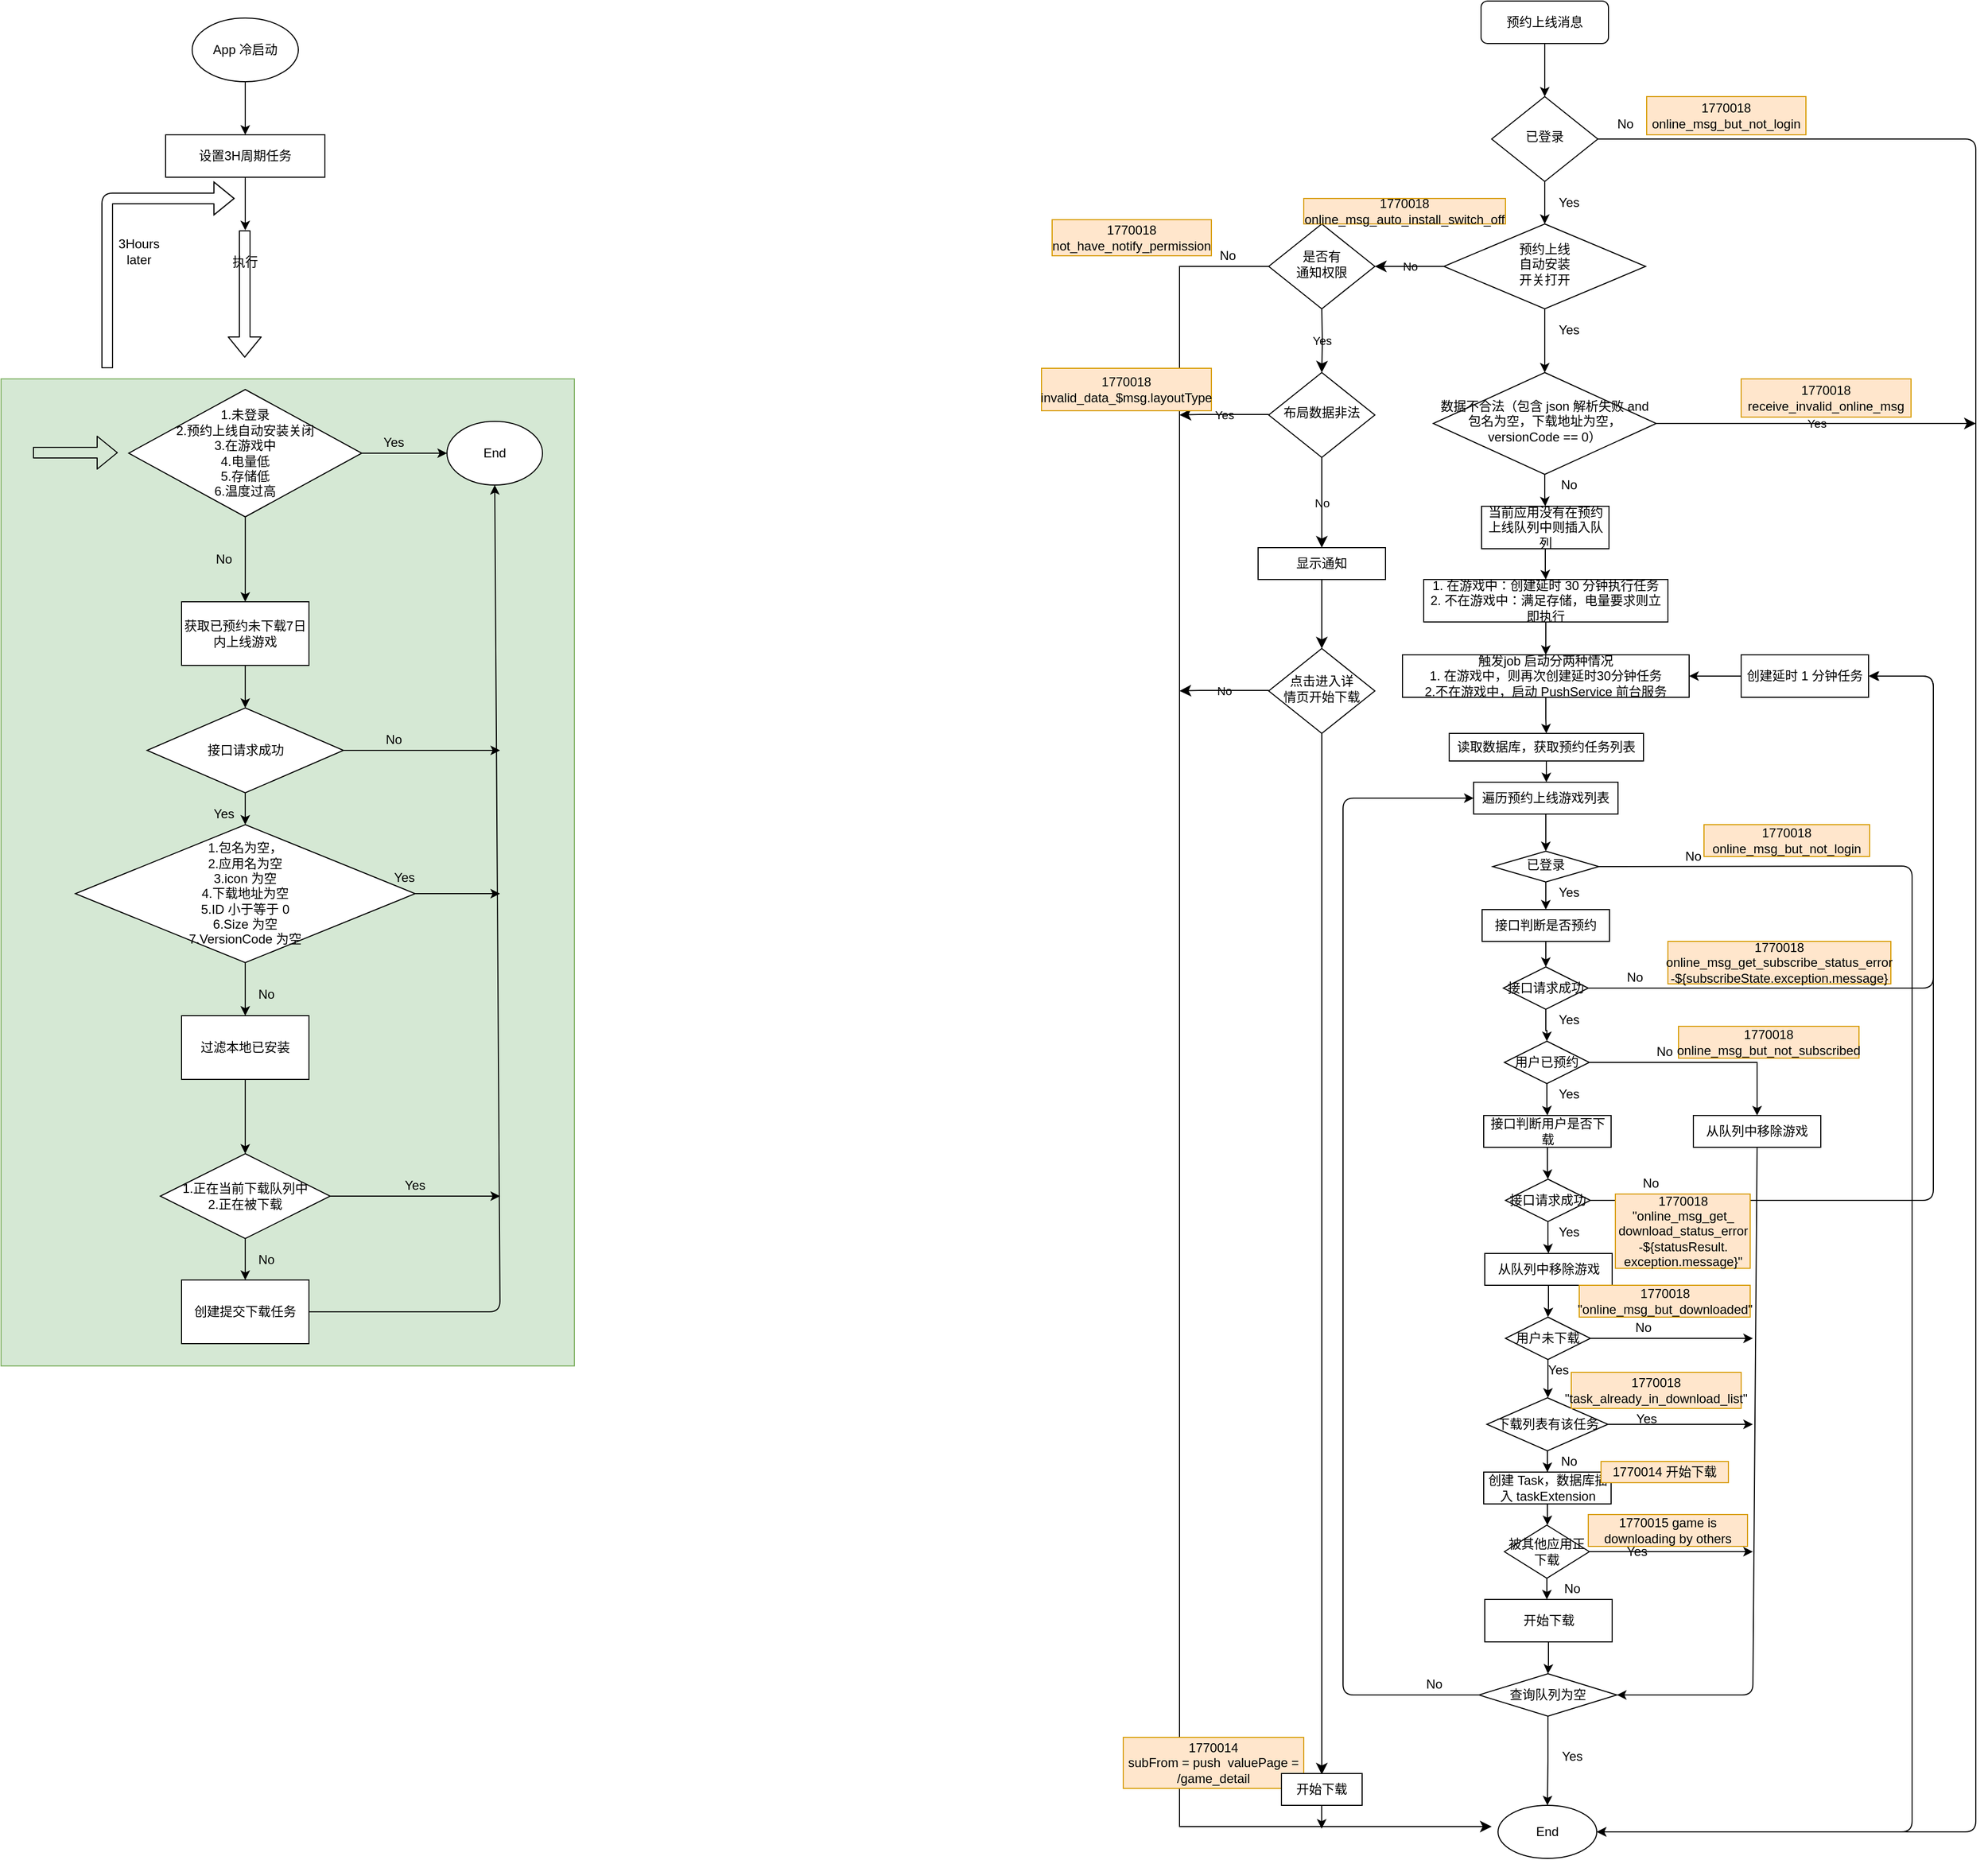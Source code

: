 <mxfile version="14.9.0" type="github">
  <diagram id="aTNAMvz2toSE4Gdvd_Vc" name="Page-1">
    <mxGraphModel dx="8236" dy="1905" grid="1" gridSize="10" guides="1" tooltips="1" connect="1" arrows="1" fold="1" page="1" pageScale="1" pageWidth="4681" pageHeight="3300" math="0" shadow="0">
      <root>
        <mxCell id="0" />
        <mxCell id="1" parent="0" />
        <mxCell id="ogqf-lDKkEXnb7IWAkOe-2" value="" style="rounded=0;whiteSpace=wrap;html=1;strokeColor=#82b366;strokeWidth=1;fillColor=#d5e8d4;" vertex="1" parent="1">
          <mxGeometry x="-3420" y="1156" width="540" height="930" as="geometry" />
        </mxCell>
        <mxCell id="ogqf-lDKkEXnb7IWAkOe-3" value="App 冷启动" style="ellipse;whiteSpace=wrap;html=1;strokeColor=#000000;strokeWidth=1;" vertex="1" parent="1">
          <mxGeometry x="-3240" y="816" width="100" height="60" as="geometry" />
        </mxCell>
        <mxCell id="ogqf-lDKkEXnb7IWAkOe-4" value="设置3H周期任务" style="rounded=0;whiteSpace=wrap;html=1;strokeColor=#000000;strokeWidth=1;" vertex="1" parent="1">
          <mxGeometry x="-3265" y="926" width="150" height="40" as="geometry" />
        </mxCell>
        <mxCell id="ogqf-lDKkEXnb7IWAkOe-5" value="" style="edgeStyle=orthogonalEdgeStyle;rounded=0;orthogonalLoop=1;jettySize=auto;html=1;" edge="1" parent="1" source="ogqf-lDKkEXnb7IWAkOe-3" target="ogqf-lDKkEXnb7IWAkOe-4">
          <mxGeometry x="-3420" y="816" as="geometry" />
        </mxCell>
        <mxCell id="ogqf-lDKkEXnb7IWAkOe-6" value="" style="shape=flexArrow;endArrow=classic;html=1;" edge="1" parent="1">
          <mxGeometry x="-3420" y="816" width="50" height="50" as="geometry">
            <mxPoint x="-3190.5" y="1016" as="sourcePoint" />
            <mxPoint x="-3190.5" y="1136" as="targetPoint" />
          </mxGeometry>
        </mxCell>
        <mxCell id="ogqf-lDKkEXnb7IWAkOe-7" value="执行" style="text;html=1;strokeColor=none;fillColor=none;align=center;verticalAlign=middle;whiteSpace=wrap;rounded=0;" vertex="1" parent="1">
          <mxGeometry x="-3210" y="1016" width="40" height="60" as="geometry" />
        </mxCell>
        <mxCell id="ogqf-lDKkEXnb7IWAkOe-8" value="" style="edgeStyle=orthogonalEdgeStyle;rounded=0;orthogonalLoop=1;jettySize=auto;html=1;" edge="1" parent="1" source="ogqf-lDKkEXnb7IWAkOe-4" target="ogqf-lDKkEXnb7IWAkOe-7">
          <mxGeometry x="-3420" y="816" as="geometry" />
        </mxCell>
        <mxCell id="ogqf-lDKkEXnb7IWAkOe-9" value="" style="shape=flexArrow;endArrow=classic;html=1;" edge="1" parent="1">
          <mxGeometry x="-3420" y="816" width="50" height="50" as="geometry">
            <mxPoint x="-3390" y="1225.5" as="sourcePoint" />
            <mxPoint x="-3310" y="1225.5" as="targetPoint" />
          </mxGeometry>
        </mxCell>
        <mxCell id="ogqf-lDKkEXnb7IWAkOe-10" value="1.未登录&lt;br&gt;2.预约上线自动安装关闭&lt;br&gt;3.在游戏中&lt;br&gt;4.电量低&lt;br&gt;5.存储低&lt;br&gt;6.温度过高" style="rhombus;whiteSpace=wrap;html=1;strokeColor=#000000;strokeWidth=1;" vertex="1" parent="1">
          <mxGeometry x="-3299.75" y="1166" width="219.5" height="120" as="geometry" />
        </mxCell>
        <mxCell id="ogqf-lDKkEXnb7IWAkOe-11" value="End" style="ellipse;whiteSpace=wrap;html=1;strokeColor=#000000;strokeWidth=1;" vertex="1" parent="1">
          <mxGeometry x="-3000" y="1196" width="90" height="60" as="geometry" />
        </mxCell>
        <mxCell id="ogqf-lDKkEXnb7IWAkOe-12" value="" style="edgeStyle=orthogonalEdgeStyle;rounded=0;orthogonalLoop=1;jettySize=auto;html=1;" edge="1" parent="1" source="ogqf-lDKkEXnb7IWAkOe-10" target="ogqf-lDKkEXnb7IWAkOe-11">
          <mxGeometry x="-3420" y="816" as="geometry" />
        </mxCell>
        <mxCell id="ogqf-lDKkEXnb7IWAkOe-13" value="Yes" style="text;html=1;strokeColor=none;fillColor=none;align=center;verticalAlign=middle;whiteSpace=wrap;rounded=0;" vertex="1" parent="1">
          <mxGeometry x="-3070" y="1206" width="40" height="20" as="geometry" />
        </mxCell>
        <mxCell id="ogqf-lDKkEXnb7IWAkOe-14" value="获取已预约未下载7日内上线游戏" style="rounded=0;whiteSpace=wrap;html=1;strokeColor=#000000;strokeWidth=1;" vertex="1" parent="1">
          <mxGeometry x="-3250" y="1366" width="120" height="60" as="geometry" />
        </mxCell>
        <mxCell id="ogqf-lDKkEXnb7IWAkOe-15" value="" style="edgeStyle=orthogonalEdgeStyle;rounded=0;orthogonalLoop=1;jettySize=auto;html=1;" edge="1" parent="1" source="ogqf-lDKkEXnb7IWAkOe-10" target="ogqf-lDKkEXnb7IWAkOe-14">
          <mxGeometry x="-3420" y="816" as="geometry" />
        </mxCell>
        <mxCell id="ogqf-lDKkEXnb7IWAkOe-16" value="No" style="text;html=1;strokeColor=none;fillColor=none;align=center;verticalAlign=middle;whiteSpace=wrap;rounded=0;" vertex="1" parent="1">
          <mxGeometry x="-3230" y="1316" width="40" height="20" as="geometry" />
        </mxCell>
        <mxCell id="ogqf-lDKkEXnb7IWAkOe-17" value="" style="endArrow=classic;html=1;exitX=1;exitY=0.5;exitDx=0;exitDy=0;entryX=0.5;entryY=1;entryDx=0;entryDy=0;" edge="1" parent="1" source="ogqf-lDKkEXnb7IWAkOe-32" target="ogqf-lDKkEXnb7IWAkOe-11">
          <mxGeometry x="-3420" y="816" width="50" height="50" as="geometry">
            <mxPoint x="-3520" y="1686" as="sourcePoint" />
            <mxPoint x="-2950" y="1256" as="targetPoint" />
            <Array as="points">
              <mxPoint x="-2950" y="2035" />
            </Array>
          </mxGeometry>
        </mxCell>
        <mxCell id="ogqf-lDKkEXnb7IWAkOe-18" value="" style="shape=flexArrow;endArrow=classic;html=1;" edge="1" parent="1">
          <mxGeometry x="-3420" y="816" width="50" height="50" as="geometry">
            <mxPoint x="-3320" y="1146" as="sourcePoint" />
            <mxPoint x="-3200" y="986" as="targetPoint" />
            <Array as="points">
              <mxPoint x="-3320" y="986" />
            </Array>
          </mxGeometry>
        </mxCell>
        <mxCell id="ogqf-lDKkEXnb7IWAkOe-19" value="3Hours later" style="text;html=1;strokeColor=none;fillColor=none;align=center;verticalAlign=middle;whiteSpace=wrap;rounded=0;" vertex="1" parent="1">
          <mxGeometry x="-3310" y="1026" width="40" height="20" as="geometry" />
        </mxCell>
        <mxCell id="ogqf-lDKkEXnb7IWAkOe-22" value="接口请求成功" style="rhombus;whiteSpace=wrap;html=1;strokeColor=#000000;strokeWidth=1;" vertex="1" parent="1">
          <mxGeometry x="-3282.5" y="1466" width="185" height="80" as="geometry" />
        </mxCell>
        <mxCell id="ogqf-lDKkEXnb7IWAkOe-23" value="" style="edgeStyle=orthogonalEdgeStyle;rounded=0;orthogonalLoop=1;jettySize=auto;html=1;entryX=0.5;entryY=0;entryDx=0;entryDy=0;" edge="1" parent="1" source="ogqf-lDKkEXnb7IWAkOe-14" target="ogqf-lDKkEXnb7IWAkOe-22">
          <mxGeometry x="-3420" y="816" as="geometry" />
        </mxCell>
        <mxCell id="ogqf-lDKkEXnb7IWAkOe-24" value="" style="endArrow=classic;html=1;exitX=1;exitY=0.5;exitDx=0;exitDy=0;" edge="1" parent="1" source="ogqf-lDKkEXnb7IWAkOe-22">
          <mxGeometry x="-3420" y="816" width="50" height="50" as="geometry">
            <mxPoint x="-3060" y="1506" as="sourcePoint" />
            <mxPoint x="-2950" y="1506.0" as="targetPoint" />
          </mxGeometry>
        </mxCell>
        <mxCell id="ogqf-lDKkEXnb7IWAkOe-25" value="过滤本地已安装" style="rounded=0;whiteSpace=wrap;html=1;strokeColor=#000000;strokeWidth=1;" vertex="1" parent="1">
          <mxGeometry x="-3250" y="1756" width="120" height="60" as="geometry" />
        </mxCell>
        <mxCell id="ogqf-lDKkEXnb7IWAkOe-26" value="" style="edgeStyle=orthogonalEdgeStyle;rounded=0;orthogonalLoop=1;jettySize=auto;html=1;" edge="1" parent="1" source="ogqf-lDKkEXnb7IWAkOe-27" target="ogqf-lDKkEXnb7IWAkOe-25">
          <mxGeometry x="-3405" y="1556" as="geometry" />
        </mxCell>
        <mxCell id="ogqf-lDKkEXnb7IWAkOe-27" value="&lt;span&gt;1.包名为空，&lt;br&gt;2.应用名为空&lt;br&gt;3.icon 为空&lt;br&gt;4.下载地址为空&lt;br&gt;5.ID 小于等于 0&lt;br&gt;6.Size 为空&lt;br&gt;7.VersionCode 为空&lt;br&gt;&lt;/span&gt;" style="rhombus;whiteSpace=wrap;html=1;strokeColor=#000000;strokeWidth=1;" vertex="1" parent="1">
          <mxGeometry x="-3350" y="1576" width="320" height="130" as="geometry" />
        </mxCell>
        <mxCell id="ogqf-lDKkEXnb7IWAkOe-28" value="" style="edgeStyle=orthogonalEdgeStyle;rounded=0;orthogonalLoop=1;jettySize=auto;html=1;" edge="1" parent="1" source="ogqf-lDKkEXnb7IWAkOe-22" target="ogqf-lDKkEXnb7IWAkOe-27">
          <mxGeometry x="-3420" y="816" as="geometry" />
        </mxCell>
        <mxCell id="ogqf-lDKkEXnb7IWAkOe-29" value="Yes" style="text;html=1;strokeColor=none;fillColor=none;align=center;verticalAlign=middle;whiteSpace=wrap;rounded=0;" vertex="1" parent="1">
          <mxGeometry x="-3060" y="1616" width="40" height="20" as="geometry" />
        </mxCell>
        <mxCell id="ogqf-lDKkEXnb7IWAkOe-30" value="1.正在当前下载队列中&lt;br&gt;2.正在被下载" style="rhombus;whiteSpace=wrap;html=1;strokeColor=#000000;strokeWidth=1;" vertex="1" parent="1">
          <mxGeometry x="-3270" y="1886" width="160" height="80" as="geometry" />
        </mxCell>
        <mxCell id="ogqf-lDKkEXnb7IWAkOe-31" value="" style="edgeStyle=orthogonalEdgeStyle;rounded=0;orthogonalLoop=1;jettySize=auto;html=1;" edge="1" parent="1" source="ogqf-lDKkEXnb7IWAkOe-25" target="ogqf-lDKkEXnb7IWAkOe-30">
          <mxGeometry x="-3405" y="1556" as="geometry" />
        </mxCell>
        <mxCell id="ogqf-lDKkEXnb7IWAkOe-32" value="创建提交下载任务" style="rounded=0;whiteSpace=wrap;html=1;strokeColor=#000000;strokeWidth=1;" vertex="1" parent="1">
          <mxGeometry x="-3250" y="2005" width="120" height="60" as="geometry" />
        </mxCell>
        <mxCell id="ogqf-lDKkEXnb7IWAkOe-33" value="" style="edgeStyle=orthogonalEdgeStyle;rounded=0;orthogonalLoop=1;jettySize=auto;html=1;" edge="1" parent="1" source="ogqf-lDKkEXnb7IWAkOe-30" target="ogqf-lDKkEXnb7IWAkOe-32">
          <mxGeometry x="-3405" y="1556" as="geometry" />
        </mxCell>
        <mxCell id="ogqf-lDKkEXnb7IWAkOe-34" value="" style="endArrow=classic;html=1;exitX=1;exitY=0.5;exitDx=0;exitDy=0;" edge="1" parent="1" source="ogqf-lDKkEXnb7IWAkOe-27">
          <mxGeometry x="-3405" y="1556" width="50" height="50" as="geometry">
            <mxPoint x="-3520" y="1696" as="sourcePoint" />
            <mxPoint x="-2950" y="1641" as="targetPoint" />
          </mxGeometry>
        </mxCell>
        <mxCell id="ogqf-lDKkEXnb7IWAkOe-35" value="Yes" style="text;html=1;strokeColor=none;fillColor=none;align=center;verticalAlign=middle;whiteSpace=wrap;rounded=0;" vertex="1" parent="1">
          <mxGeometry x="-3050" y="1906" width="40" height="20" as="geometry" />
        </mxCell>
        <mxCell id="ogqf-lDKkEXnb7IWAkOe-36" value="" style="endArrow=classic;html=1;exitX=1;exitY=0.5;exitDx=0;exitDy=0;" edge="1" parent="1" source="ogqf-lDKkEXnb7IWAkOe-30">
          <mxGeometry x="-3405" y="1556" width="50" height="50" as="geometry">
            <mxPoint x="-3520" y="1896" as="sourcePoint" />
            <mxPoint x="-2950" y="1926.0" as="targetPoint" />
          </mxGeometry>
        </mxCell>
        <mxCell id="ogqf-lDKkEXnb7IWAkOe-37" value="No" style="text;html=1;strokeColor=none;fillColor=none;align=center;verticalAlign=middle;whiteSpace=wrap;rounded=0;" vertex="1" parent="1">
          <mxGeometry x="-3190" y="1726" width="40" height="20" as="geometry" />
        </mxCell>
        <mxCell id="ogqf-lDKkEXnb7IWAkOe-38" value="No" style="text;html=1;strokeColor=none;fillColor=none;align=center;verticalAlign=middle;whiteSpace=wrap;rounded=0;" vertex="1" parent="1">
          <mxGeometry x="-3190" y="1976" width="40" height="20" as="geometry" />
        </mxCell>
        <mxCell id="ogqf-lDKkEXnb7IWAkOe-43" value="Yes" style="text;html=1;strokeColor=none;fillColor=none;align=center;verticalAlign=middle;whiteSpace=wrap;rounded=0;" vertex="1" parent="1">
          <mxGeometry x="-3230" y="1556" width="40" height="20" as="geometry" />
        </mxCell>
        <mxCell id="ogqf-lDKkEXnb7IWAkOe-44" value="No" style="text;html=1;strokeColor=none;fillColor=none;align=center;verticalAlign=middle;whiteSpace=wrap;rounded=0;" vertex="1" parent="1">
          <mxGeometry x="-3070" y="1486" width="40" height="20" as="geometry" />
        </mxCell>
        <mxCell id="ogqf-lDKkEXnb7IWAkOe-141" value="" style="edgeStyle=orthogonalEdgeStyle;rounded=0;orthogonalLoop=1;jettySize=auto;html=1;" edge="1" parent="1" source="ogqf-lDKkEXnb7IWAkOe-47" target="ogqf-lDKkEXnb7IWAkOe-49">
          <mxGeometry relative="1" as="geometry" />
        </mxCell>
        <mxCell id="ogqf-lDKkEXnb7IWAkOe-47" value="预约上线消息" style="rounded=1;whiteSpace=wrap;html=1;fontSize=12;glass=0;strokeWidth=1;shadow=0;" vertex="1" parent="1">
          <mxGeometry x="-2026" y="800" width="120" height="40" as="geometry" />
        </mxCell>
        <mxCell id="ogqf-lDKkEXnb7IWAkOe-143" value="" style="edgeStyle=orthogonalEdgeStyle;rounded=0;orthogonalLoop=1;jettySize=auto;html=1;" edge="1" parent="1" source="ogqf-lDKkEXnb7IWAkOe-49" target="ogqf-lDKkEXnb7IWAkOe-52">
          <mxGeometry relative="1" as="geometry" />
        </mxCell>
        <mxCell id="ogqf-lDKkEXnb7IWAkOe-49" value="已登录" style="rhombus;whiteSpace=wrap;html=1;shadow=0;fontFamily=Helvetica;fontSize=12;align=center;strokeWidth=1;spacing=6;spacingTop=-4;" vertex="1" parent="1">
          <mxGeometry x="-2016" y="890" width="100" height="80" as="geometry" />
        </mxCell>
        <mxCell id="ogqf-lDKkEXnb7IWAkOe-142" value="" style="edgeStyle=orthogonalEdgeStyle;rounded=0;orthogonalLoop=1;jettySize=auto;html=1;" edge="1" parent="1" source="ogqf-lDKkEXnb7IWAkOe-52" target="ogqf-lDKkEXnb7IWAkOe-70">
          <mxGeometry relative="1" as="geometry" />
        </mxCell>
        <mxCell id="ogqf-lDKkEXnb7IWAkOe-52" value="预约上线&lt;br&gt;自动安装&lt;br&gt;开关打开" style="rhombus;whiteSpace=wrap;html=1;shadow=0;fontFamily=Helvetica;fontSize=12;align=center;strokeWidth=1;spacing=6;spacingTop=-4;" vertex="1" parent="1">
          <mxGeometry x="-2061" y="1010" width="190" height="80" as="geometry" />
        </mxCell>
        <mxCell id="ogqf-lDKkEXnb7IWAkOe-54" value="" style="edgeStyle=orthogonalEdgeStyle;rounded=0;html=1;jettySize=auto;orthogonalLoop=1;fontSize=11;endArrow=classic;endFill=1;endSize=8;strokeWidth=1;shadow=0;labelBackgroundColor=none;exitX=0;exitY=0.5;exitDx=0;exitDy=0;" edge="1" parent="1" source="ogqf-lDKkEXnb7IWAkOe-58">
          <mxGeometry x="-2440" y="800" as="geometry">
            <mxPoint as="offset" />
            <mxPoint x="-2230" y="1050" as="sourcePoint" />
            <mxPoint x="-2016" y="2520" as="targetPoint" />
            <Array as="points">
              <mxPoint x="-2310" y="1050" />
              <mxPoint x="-2310" y="2520" />
            </Array>
          </mxGeometry>
        </mxCell>
        <mxCell id="ogqf-lDKkEXnb7IWAkOe-55" value="No" style="rounded=0;html=1;jettySize=auto;orthogonalLoop=1;fontSize=11;endArrow=classic;endFill=1;endSize=8;strokeWidth=1;shadow=0;labelBackgroundColor=none;edgeStyle=orthogonalEdgeStyle;exitX=0;exitY=0.5;exitDx=0;exitDy=0;entryX=1;entryY=0.5;entryDx=0;entryDy=0;" edge="1" parent="1" source="ogqf-lDKkEXnb7IWAkOe-52" target="ogqf-lDKkEXnb7IWAkOe-58">
          <mxGeometry x="-2440" y="800" as="geometry">
            <mxPoint as="offset" />
            <mxPoint x="-2057" y="1110" as="sourcePoint" />
            <mxPoint x="-2070" y="1050" as="targetPoint" />
          </mxGeometry>
        </mxCell>
        <mxCell id="ogqf-lDKkEXnb7IWAkOe-58" value="是否有&lt;br&gt;通知权限" style="rhombus;whiteSpace=wrap;html=1;shadow=0;fontFamily=Helvetica;fontSize=12;align=center;strokeWidth=1;spacing=6;spacingTop=-4;" vertex="1" parent="1">
          <mxGeometry x="-2226" y="1010" width="100" height="80" as="geometry" />
        </mxCell>
        <mxCell id="ogqf-lDKkEXnb7IWAkOe-59" value="No" style="text;html=1;align=center;verticalAlign=middle;resizable=0;points=[];autosize=1;" vertex="1" parent="1">
          <mxGeometry x="-2280" y="1030" width="30" height="20" as="geometry" />
        </mxCell>
        <mxCell id="ogqf-lDKkEXnb7IWAkOe-60" value="布局数据非法" style="rhombus;whiteSpace=wrap;html=1;shadow=0;fontFamily=Helvetica;fontSize=12;align=center;strokeWidth=1;spacing=6;spacingTop=-4;" vertex="1" parent="1">
          <mxGeometry x="-2226" y="1150" width="100" height="80" as="geometry" />
        </mxCell>
        <mxCell id="ogqf-lDKkEXnb7IWAkOe-61" value="Yes" style="rounded=0;html=1;jettySize=auto;orthogonalLoop=1;fontSize=11;endArrow=classic;endFill=1;endSize=8;strokeWidth=1;shadow=0;labelBackgroundColor=none;edgeStyle=orthogonalEdgeStyle;entryX=0.5;entryY=0;entryDx=0;entryDy=0;" edge="1" parent="1" target="ogqf-lDKkEXnb7IWAkOe-60">
          <mxGeometry x="-2440" y="800" as="geometry">
            <mxPoint as="offset" />
            <mxPoint x="-2176" y="1090" as="sourcePoint" />
            <mxPoint x="-2176" y="1130" as="targetPoint" />
          </mxGeometry>
        </mxCell>
        <mxCell id="ogqf-lDKkEXnb7IWAkOe-62" value="Yes" style="rounded=0;html=1;jettySize=auto;orthogonalLoop=1;fontSize=11;endArrow=classic;endFill=1;endSize=8;strokeWidth=1;shadow=0;labelBackgroundColor=none;edgeStyle=orthogonalEdgeStyle;exitX=0;exitY=0.5;exitDx=0;exitDy=0;" edge="1" parent="1">
          <mxGeometry x="-2440" y="800" as="geometry">
            <mxPoint as="offset" />
            <mxPoint x="-2226" y="1189.5" as="sourcePoint" />
            <mxPoint x="-2310" y="1190" as="targetPoint" />
            <Array as="points">
              <mxPoint x="-2290" y="1190" />
              <mxPoint x="-2290" y="1190" />
            </Array>
          </mxGeometry>
        </mxCell>
        <mxCell id="ogqf-lDKkEXnb7IWAkOe-63" value="显示通知" style="rounded=0;whiteSpace=wrap;html=1;" vertex="1" parent="1">
          <mxGeometry x="-2236" y="1315" width="120" height="30" as="geometry" />
        </mxCell>
        <mxCell id="ogqf-lDKkEXnb7IWAkOe-64" value="No" style="rounded=0;html=1;jettySize=auto;orthogonalLoop=1;fontSize=11;endArrow=classic;endFill=1;endSize=8;strokeWidth=1;shadow=0;labelBackgroundColor=none;edgeStyle=orthogonalEdgeStyle;entryX=0.5;entryY=0;entryDx=0;entryDy=0;exitX=0.5;exitY=1;exitDx=0;exitDy=0;" edge="1" parent="1" source="ogqf-lDKkEXnb7IWAkOe-60" target="ogqf-lDKkEXnb7IWAkOe-63">
          <mxGeometry x="-2440" y="800" as="geometry">
            <mxPoint as="offset" />
            <mxPoint x="-2080" y="1210" as="sourcePoint" />
            <mxPoint x="-2080" y="1270" as="targetPoint" />
          </mxGeometry>
        </mxCell>
        <mxCell id="ogqf-lDKkEXnb7IWAkOe-65" value="点击进入详&lt;br&gt;情页开始下载" style="rhombus;whiteSpace=wrap;html=1;shadow=0;fontFamily=Helvetica;fontSize=12;align=center;strokeWidth=1;spacing=6;spacingTop=-4;" vertex="1" parent="1">
          <mxGeometry x="-2226" y="1410" width="100" height="80" as="geometry" />
        </mxCell>
        <mxCell id="ogqf-lDKkEXnb7IWAkOe-66" value="" style="rounded=0;html=1;jettySize=auto;orthogonalLoop=1;fontSize=11;endArrow=classic;endFill=1;endSize=8;strokeWidth=1;shadow=0;labelBackgroundColor=none;edgeStyle=orthogonalEdgeStyle;exitX=0.5;exitY=1;exitDx=0;exitDy=0;" edge="1" parent="1">
          <mxGeometry x="-2440" y="800" as="geometry">
            <mxPoint as="offset" />
            <mxPoint x="-2176" y="1345" as="sourcePoint" />
            <mxPoint x="-2176" y="1410" as="targetPoint" />
          </mxGeometry>
        </mxCell>
        <mxCell id="ogqf-lDKkEXnb7IWAkOe-67" value="No" style="rounded=0;html=1;jettySize=auto;orthogonalLoop=1;fontSize=11;endArrow=classic;endFill=1;endSize=8;strokeWidth=1;shadow=0;labelBackgroundColor=none;edgeStyle=orthogonalEdgeStyle;exitX=0;exitY=0.5;exitDx=0;exitDy=0;" edge="1" parent="1">
          <mxGeometry x="-2440" y="800" as="geometry">
            <mxPoint as="offset" />
            <mxPoint x="-2226" y="1449.5" as="sourcePoint" />
            <mxPoint x="-2310" y="1450" as="targetPoint" />
            <Array as="points">
              <mxPoint x="-2290" y="1450" />
              <mxPoint x="-2290" y="1450" />
            </Array>
          </mxGeometry>
        </mxCell>
        <mxCell id="ogqf-lDKkEXnb7IWAkOe-208" value="" style="edgeStyle=orthogonalEdgeStyle;rounded=0;orthogonalLoop=1;jettySize=auto;html=1;endArrow=classic;endFill=1;strokeWidth=1;" edge="1" parent="1" source="ogqf-lDKkEXnb7IWAkOe-68" target="ogqf-lDKkEXnb7IWAkOe-76">
          <mxGeometry relative="1" as="geometry" />
        </mxCell>
        <mxCell id="ogqf-lDKkEXnb7IWAkOe-68" value="开始下载" style="rounded=0;whiteSpace=wrap;html=1;" vertex="1" parent="1">
          <mxGeometry x="-2022.5" y="2306" width="120" height="40" as="geometry" />
        </mxCell>
        <mxCell id="ogqf-lDKkEXnb7IWAkOe-69" value="" style="rounded=0;html=1;jettySize=auto;orthogonalLoop=1;fontSize=11;endArrow=classic;endFill=1;endSize=8;strokeWidth=1;shadow=0;labelBackgroundColor=none;edgeStyle=orthogonalEdgeStyle;exitX=0.5;exitY=1;exitDx=0;exitDy=0;" edge="1" parent="1" source="ogqf-lDKkEXnb7IWAkOe-65">
          <mxGeometry x="-2440" y="800" as="geometry">
            <mxPoint as="offset" />
            <mxPoint x="-2120" y="1450" as="sourcePoint" />
            <mxPoint x="-2176" y="2471" as="targetPoint" />
          </mxGeometry>
        </mxCell>
        <mxCell id="ogqf-lDKkEXnb7IWAkOe-147" value="" style="edgeStyle=orthogonalEdgeStyle;rounded=0;orthogonalLoop=1;jettySize=auto;html=1;endArrow=classic;endFill=1;" edge="1" parent="1" source="ogqf-lDKkEXnb7IWAkOe-70" target="ogqf-lDKkEXnb7IWAkOe-73">
          <mxGeometry relative="1" as="geometry" />
        </mxCell>
        <mxCell id="ogqf-lDKkEXnb7IWAkOe-70" value="数据不合法（包含 json 解析失败 and 包名为空，下载地址为空，versionCode == 0）" style="rhombus;whiteSpace=wrap;html=1;shadow=0;fontFamily=Helvetica;fontSize=12;align=center;strokeWidth=1;spacing=6;spacingTop=-4;" vertex="1" parent="1">
          <mxGeometry x="-2071" y="1150" width="210" height="96" as="geometry" />
        </mxCell>
        <mxCell id="ogqf-lDKkEXnb7IWAkOe-71" value="Yes" style="rounded=0;html=1;jettySize=auto;orthogonalLoop=1;fontSize=11;endArrow=classic;endFill=1;endSize=8;strokeWidth=1;shadow=0;labelBackgroundColor=none;edgeStyle=orthogonalEdgeStyle;exitX=1;exitY=0.5;exitDx=0;exitDy=0;" edge="1" parent="1" source="ogqf-lDKkEXnb7IWAkOe-70">
          <mxGeometry x="-2440" y="800" as="geometry">
            <mxPoint as="offset" />
            <mxPoint x="-1916" y="1189.41" as="sourcePoint" />
            <mxPoint x="-1560" y="1198" as="targetPoint" />
            <Array as="points">
              <mxPoint x="-1606" y="1198" />
            </Array>
          </mxGeometry>
        </mxCell>
        <mxCell id="ogqf-lDKkEXnb7IWAkOe-151" value="" style="edgeStyle=orthogonalEdgeStyle;rounded=0;orthogonalLoop=1;jettySize=auto;html=1;endArrow=classic;endFill=1;" edge="1" parent="1" source="ogqf-lDKkEXnb7IWAkOe-73" target="ogqf-lDKkEXnb7IWAkOe-150">
          <mxGeometry relative="1" as="geometry" />
        </mxCell>
        <mxCell id="ogqf-lDKkEXnb7IWAkOe-73" value="当前应用没有在预约上线队列中则插入队列" style="rounded=0;whiteSpace=wrap;html=1;" vertex="1" parent="1">
          <mxGeometry x="-2025.5" y="1276" width="120" height="40" as="geometry" />
        </mxCell>
        <mxCell id="ogqf-lDKkEXnb7IWAkOe-75" value="" style="endArrow=classic;html=1;exitX=0;exitY=0.5;exitDx=0;exitDy=0;entryX=0;entryY=0.5;entryDx=0;entryDy=0;" edge="1" parent="1" source="ogqf-lDKkEXnb7IWAkOe-76" target="ogqf-lDKkEXnb7IWAkOe-156">
          <mxGeometry x="-2440" y="800" width="50" height="50" as="geometry">
            <mxPoint x="-1936" y="1520" as="sourcePoint" />
            <mxPoint x="-1966" y="1620" as="targetPoint" />
            <Array as="points">
              <mxPoint x="-2156" y="2396" />
              <mxPoint x="-2156" y="1770" />
              <mxPoint x="-2156" y="1551" />
            </Array>
          </mxGeometry>
        </mxCell>
        <mxCell id="ogqf-lDKkEXnb7IWAkOe-209" value="" style="edgeStyle=orthogonalEdgeStyle;rounded=0;orthogonalLoop=1;jettySize=auto;html=1;endArrow=classic;endFill=1;strokeWidth=1;" edge="1" parent="1" source="ogqf-lDKkEXnb7IWAkOe-76" target="ogqf-lDKkEXnb7IWAkOe-83">
          <mxGeometry relative="1" as="geometry" />
        </mxCell>
        <mxCell id="ogqf-lDKkEXnb7IWAkOe-76" value="查询队列为空" style="rhombus;whiteSpace=wrap;html=1;" vertex="1" parent="1">
          <mxGeometry x="-2028" y="2376" width="130" height="40" as="geometry" />
        </mxCell>
        <mxCell id="ogqf-lDKkEXnb7IWAkOe-161" value="" style="edgeStyle=orthogonalEdgeStyle;rounded=0;orthogonalLoop=1;jettySize=auto;html=1;endArrow=classic;endFill=1;" edge="1" parent="1" source="ogqf-lDKkEXnb7IWAkOe-80" target="ogqf-lDKkEXnb7IWAkOe-160">
          <mxGeometry relative="1" as="geometry" />
        </mxCell>
        <mxCell id="ogqf-lDKkEXnb7IWAkOe-80" value="已登录" style="rhombus;whiteSpace=wrap;html=1;shadow=0;fontFamily=Helvetica;fontSize=12;align=center;strokeWidth=1;spacing=6;spacingTop=-4;" vertex="1" parent="1">
          <mxGeometry x="-2015" y="1601" width="100" height="29" as="geometry" />
        </mxCell>
        <mxCell id="ogqf-lDKkEXnb7IWAkOe-83" value="End" style="ellipse;whiteSpace=wrap;html=1;strokeWidth=1;" vertex="1" parent="1">
          <mxGeometry x="-2010" y="2500" width="93" height="50" as="geometry" />
        </mxCell>
        <mxCell id="ogqf-lDKkEXnb7IWAkOe-88" value="" style="endArrow=classic;html=1;exitX=0.5;exitY=1;exitDx=0;exitDy=0;entryX=1;entryY=0.5;entryDx=0;entryDy=0;" edge="1" parent="1" source="ogqf-lDKkEXnb7IWAkOe-117" target="ogqf-lDKkEXnb7IWAkOe-76">
          <mxGeometry x="-2440" y="800" width="50" height="50" as="geometry">
            <mxPoint x="-1936" y="1920" as="sourcePoint" />
            <mxPoint x="-1890" y="2340" as="targetPoint" />
            <Array as="points">
              <mxPoint x="-1770" y="2396" />
            </Array>
          </mxGeometry>
        </mxCell>
        <mxCell id="ogqf-lDKkEXnb7IWAkOe-98" value="No" style="text;html=1;strokeColor=none;fillColor=none;align=center;verticalAlign=middle;whiteSpace=wrap;rounded=0;" vertex="1" parent="1">
          <mxGeometry x="-1846" y="1596" width="40" height="20" as="geometry" />
        </mxCell>
        <mxCell id="ogqf-lDKkEXnb7IWAkOe-155" value="" style="edgeStyle=orthogonalEdgeStyle;rounded=0;orthogonalLoop=1;jettySize=auto;html=1;endArrow=classic;endFill=1;" edge="1" parent="1" source="ogqf-lDKkEXnb7IWAkOe-105" target="ogqf-lDKkEXnb7IWAkOe-109">
          <mxGeometry relative="1" as="geometry" />
        </mxCell>
        <mxCell id="ogqf-lDKkEXnb7IWAkOe-105" value="触发job 启动分两种情况&lt;br&gt;1. 在游戏中，则再次创建延时30分钟任务&lt;br&gt;2.不在游戏中，启动 PushService 前台服务" style="rounded=0;whiteSpace=wrap;html=1;align=center;verticalAlign=middle;" vertex="1" parent="1">
          <mxGeometry x="-2100" y="1416" width="270" height="40" as="geometry" />
        </mxCell>
        <mxCell id="ogqf-lDKkEXnb7IWAkOe-157" value="" style="edgeStyle=orthogonalEdgeStyle;rounded=0;orthogonalLoop=1;jettySize=auto;html=1;endArrow=classic;endFill=1;" edge="1" parent="1" source="ogqf-lDKkEXnb7IWAkOe-109" target="ogqf-lDKkEXnb7IWAkOe-156">
          <mxGeometry relative="1" as="geometry" />
        </mxCell>
        <mxCell id="ogqf-lDKkEXnb7IWAkOe-109" value="读取数据库，获取预约任务列表" style="rounded=0;whiteSpace=wrap;html=1;align=center;verticalAlign=middle;" vertex="1" parent="1">
          <mxGeometry x="-2056" y="1490" width="183" height="26" as="geometry" />
        </mxCell>
        <mxCell id="ogqf-lDKkEXnb7IWAkOe-112" value="接口判断用户是否下载" style="rounded=0;whiteSpace=wrap;html=1;" vertex="1" parent="1">
          <mxGeometry x="-2023.5" y="1850" width="120" height="30" as="geometry" />
        </mxCell>
        <mxCell id="ogqf-lDKkEXnb7IWAkOe-113" value="" style="edgeStyle=orthogonalEdgeStyle;rounded=0;orthogonalLoop=1;jettySize=auto;html=1;entryX=0.5;entryY=0;entryDx=0;entryDy=0;" edge="1" parent="1" source="ogqf-lDKkEXnb7IWAkOe-114" target="ogqf-lDKkEXnb7IWAkOe-112">
          <mxGeometry x="-2105" y="1620" as="geometry" />
        </mxCell>
        <mxCell id="ogqf-lDKkEXnb7IWAkOe-114" value="用户已预约" style="rhombus;whiteSpace=wrap;html=1;" vertex="1" parent="1">
          <mxGeometry x="-2004" y="1780" width="80" height="40" as="geometry" />
        </mxCell>
        <mxCell id="ogqf-lDKkEXnb7IWAkOe-116" value="Yes" style="text;html=1;strokeColor=none;fillColor=none;align=center;verticalAlign=middle;whiteSpace=wrap;rounded=0;" vertex="1" parent="1">
          <mxGeometry x="-1982.5" y="1720" width="40" height="20" as="geometry" />
        </mxCell>
        <mxCell id="ogqf-lDKkEXnb7IWAkOe-117" value="从队列中移除游戏" style="rounded=0;whiteSpace=wrap;html=1;" vertex="1" parent="1">
          <mxGeometry x="-1826" y="1850" width="120" height="30" as="geometry" />
        </mxCell>
        <mxCell id="ogqf-lDKkEXnb7IWAkOe-118" value="" style="edgeStyle=orthogonalEdgeStyle;rounded=0;orthogonalLoop=1;jettySize=auto;html=1;" edge="1" parent="1" source="ogqf-lDKkEXnb7IWAkOe-114" target="ogqf-lDKkEXnb7IWAkOe-117">
          <mxGeometry x="-2105" y="1620" as="geometry" />
        </mxCell>
        <mxCell id="ogqf-lDKkEXnb7IWAkOe-119" value="" style="edgeStyle=orthogonalEdgeStyle;rounded=0;orthogonalLoop=1;jettySize=auto;html=1;" edge="1" parent="1" source="ogqf-lDKkEXnb7IWAkOe-120" target="ogqf-lDKkEXnb7IWAkOe-114">
          <mxGeometry x="-2127" y="1610" as="geometry" />
        </mxCell>
        <mxCell id="ogqf-lDKkEXnb7IWAkOe-120" value="接口请求成功" style="rhombus;whiteSpace=wrap;html=1;" vertex="1" parent="1">
          <mxGeometry x="-2005" y="1710" width="80" height="40" as="geometry" />
        </mxCell>
        <mxCell id="ogqf-lDKkEXnb7IWAkOe-121" value="Yes" style="text;html=1;strokeColor=none;fillColor=none;align=center;verticalAlign=middle;whiteSpace=wrap;rounded=0;" vertex="1" parent="1">
          <mxGeometry x="-1963" y="1750" width="40" height="20" as="geometry" />
        </mxCell>
        <mxCell id="ogqf-lDKkEXnb7IWAkOe-122" value="Yes" style="text;html=1;strokeColor=none;fillColor=none;align=center;verticalAlign=middle;whiteSpace=wrap;rounded=0;" vertex="1" parent="1">
          <mxGeometry x="-1963" y="1820" width="40" height="20" as="geometry" />
        </mxCell>
        <mxCell id="ogqf-lDKkEXnb7IWAkOe-123" value="No" style="text;html=1;strokeColor=none;fillColor=none;align=center;verticalAlign=middle;whiteSpace=wrap;rounded=0;" vertex="1" parent="1">
          <mxGeometry x="-1873" y="1780" width="40" height="20" as="geometry" />
        </mxCell>
        <mxCell id="ogqf-lDKkEXnb7IWAkOe-124" value="接口请求成功" style="rhombus;whiteSpace=wrap;html=1;" vertex="1" parent="1">
          <mxGeometry x="-2003" y="1910" width="80" height="40" as="geometry" />
        </mxCell>
        <mxCell id="ogqf-lDKkEXnb7IWAkOe-125" value="" style="edgeStyle=orthogonalEdgeStyle;rounded=0;orthogonalLoop=1;jettySize=auto;html=1;" edge="1" parent="1" source="ogqf-lDKkEXnb7IWAkOe-112" target="ogqf-lDKkEXnb7IWAkOe-124">
          <mxGeometry x="-2127" y="1610" as="geometry" />
        </mxCell>
        <mxCell id="ogqf-lDKkEXnb7IWAkOe-126" value="Yes" style="text;html=1;strokeColor=none;fillColor=none;align=center;verticalAlign=middle;whiteSpace=wrap;rounded=0;" vertex="1" parent="1">
          <mxGeometry x="-1963" y="1950" width="40" height="20" as="geometry" />
        </mxCell>
        <mxCell id="ogqf-lDKkEXnb7IWAkOe-127" value="Yes" style="text;html=1;strokeColor=none;fillColor=none;align=center;verticalAlign=middle;whiteSpace=wrap;rounded=0;" vertex="1" parent="1">
          <mxGeometry x="-1973.5" y="2080" width="40" height="20" as="geometry" />
        </mxCell>
        <mxCell id="ogqf-lDKkEXnb7IWAkOe-128" value="用户未下载" style="rhombus;whiteSpace=wrap;html=1;" vertex="1" parent="1">
          <mxGeometry x="-2003" y="2040" width="80" height="40" as="geometry" />
        </mxCell>
        <mxCell id="ogqf-lDKkEXnb7IWAkOe-129" value="" style="edgeStyle=orthogonalEdgeStyle;rounded=0;orthogonalLoop=1;jettySize=auto;html=1;" edge="1" parent="1" source="ogqf-lDKkEXnb7IWAkOe-128">
          <mxGeometry x="-2113" y="2000" as="geometry">
            <mxPoint x="-1963" y="2116" as="targetPoint" />
          </mxGeometry>
        </mxCell>
        <mxCell id="ogqf-lDKkEXnb7IWAkOe-130" value="" style="edgeStyle=orthogonalEdgeStyle;rounded=0;orthogonalLoop=1;jettySize=auto;html=1;" edge="1" parent="1" source="ogqf-lDKkEXnb7IWAkOe-131" target="ogqf-lDKkEXnb7IWAkOe-128">
          <mxGeometry x="-2085" y="1810" as="geometry" />
        </mxCell>
        <mxCell id="ogqf-lDKkEXnb7IWAkOe-131" value="从队列中移除游戏" style="rounded=0;whiteSpace=wrap;html=1;" vertex="1" parent="1">
          <mxGeometry x="-2022.5" y="1980" width="120" height="30" as="geometry" />
        </mxCell>
        <mxCell id="ogqf-lDKkEXnb7IWAkOe-132" value="" style="edgeStyle=orthogonalEdgeStyle;rounded=0;orthogonalLoop=1;jettySize=auto;html=1;" edge="1" parent="1" source="ogqf-lDKkEXnb7IWAkOe-124" target="ogqf-lDKkEXnb7IWAkOe-131">
          <mxGeometry x="-2127" y="1610" as="geometry" />
        </mxCell>
        <mxCell id="ogqf-lDKkEXnb7IWAkOe-136" value="No" style="text;html=1;strokeColor=none;fillColor=none;align=center;verticalAlign=middle;whiteSpace=wrap;rounded=0;" vertex="1" parent="1">
          <mxGeometry x="-1886" y="1904" width="40" height="20" as="geometry" />
        </mxCell>
        <mxCell id="ogqf-lDKkEXnb7IWAkOe-137" value="No" style="text;html=1;strokeColor=none;fillColor=none;align=center;verticalAlign=middle;whiteSpace=wrap;rounded=0;" vertex="1" parent="1">
          <mxGeometry x="-1893" y="2040" width="40" height="20" as="geometry" />
        </mxCell>
        <mxCell id="ogqf-lDKkEXnb7IWAkOe-138" value="" style="endArrow=classic;html=1;strokeColor=#000000;strokeWidth=1;exitX=1;exitY=0.5;exitDx=0;exitDy=0;entryX=1;entryY=0.5;entryDx=0;entryDy=0;" edge="1" parent="1" source="ogqf-lDKkEXnb7IWAkOe-80" target="ogqf-lDKkEXnb7IWAkOe-83">
          <mxGeometry x="-2440" y="800" width="50" height="50" as="geometry">
            <mxPoint x="-1860" y="1570" as="sourcePoint" />
            <mxPoint x="-1780" y="1615" as="targetPoint" />
            <Array as="points">
              <mxPoint x="-1620" y="1615" />
              <mxPoint x="-1620" y="2525" />
            </Array>
          </mxGeometry>
        </mxCell>
        <mxCell id="ogqf-lDKkEXnb7IWAkOe-139" value="No" style="text;html=1;strokeColor=none;fillColor=none;align=center;verticalAlign=middle;whiteSpace=wrap;rounded=0;" vertex="1" parent="1">
          <mxGeometry x="-1910" y="906" width="40" height="20" as="geometry" />
        </mxCell>
        <mxCell id="ogqf-lDKkEXnb7IWAkOe-144" value="Yes" style="text;html=1;strokeColor=none;fillColor=none;align=center;verticalAlign=middle;whiteSpace=wrap;rounded=0;" vertex="1" parent="1">
          <mxGeometry x="-1963" y="980" width="40" height="20" as="geometry" />
        </mxCell>
        <mxCell id="ogqf-lDKkEXnb7IWAkOe-145" value="Yes" style="text;html=1;strokeColor=none;fillColor=none;align=center;verticalAlign=middle;whiteSpace=wrap;rounded=0;" vertex="1" parent="1">
          <mxGeometry x="-1963" y="1100" width="40" height="20" as="geometry" />
        </mxCell>
        <mxCell id="ogqf-lDKkEXnb7IWAkOe-148" value="No" style="text;html=1;strokeColor=none;fillColor=none;align=center;verticalAlign=middle;whiteSpace=wrap;rounded=0;" vertex="1" parent="1">
          <mxGeometry x="-1963" y="1246" width="40" height="20" as="geometry" />
        </mxCell>
        <mxCell id="ogqf-lDKkEXnb7IWAkOe-152" value="" style="edgeStyle=orthogonalEdgeStyle;rounded=0;orthogonalLoop=1;jettySize=auto;html=1;endArrow=classic;endFill=1;" edge="1" parent="1" source="ogqf-lDKkEXnb7IWAkOe-150" target="ogqf-lDKkEXnb7IWAkOe-105">
          <mxGeometry relative="1" as="geometry" />
        </mxCell>
        <mxCell id="ogqf-lDKkEXnb7IWAkOe-150" value="1. 在游戏中：创建延时 30 分钟执行任务&lt;br&gt;2. 不在游戏中：满足存储，电量要求则立即执行" style="rounded=0;whiteSpace=wrap;html=1;align=center;verticalAlign=middle;" vertex="1" parent="1">
          <mxGeometry x="-2080" y="1345" width="230" height="40" as="geometry" />
        </mxCell>
        <mxCell id="ogqf-lDKkEXnb7IWAkOe-159" value="" style="edgeStyle=orthogonalEdgeStyle;rounded=0;orthogonalLoop=1;jettySize=auto;html=1;endArrow=classic;endFill=1;entryX=0.5;entryY=0;entryDx=0;entryDy=0;" edge="1" parent="1" source="ogqf-lDKkEXnb7IWAkOe-156" target="ogqf-lDKkEXnb7IWAkOe-80">
          <mxGeometry relative="1" as="geometry" />
        </mxCell>
        <mxCell id="ogqf-lDKkEXnb7IWAkOe-156" value="遍历预约上线游戏列表" style="rounded=0;whiteSpace=wrap;html=1;" vertex="1" parent="1">
          <mxGeometry x="-2033" y="1536" width="136" height="30" as="geometry" />
        </mxCell>
        <mxCell id="ogqf-lDKkEXnb7IWAkOe-160" value="接口判断是否预约" style="rounded=0;whiteSpace=wrap;html=1;" vertex="1" parent="1">
          <mxGeometry x="-2025" y="1656" width="120" height="30" as="geometry" />
        </mxCell>
        <mxCell id="ogqf-lDKkEXnb7IWAkOe-163" value="" style="endArrow=classic;html=1;exitX=0.5;exitY=1;exitDx=0;exitDy=0;entryX=0.5;entryY=0;entryDx=0;entryDy=0;" edge="1" parent="1" source="ogqf-lDKkEXnb7IWAkOe-160" target="ogqf-lDKkEXnb7IWAkOe-120">
          <mxGeometry width="50" height="50" relative="1" as="geometry">
            <mxPoint x="-1880" y="1676" as="sourcePoint" />
            <mxPoint x="-1830" y="1626" as="targetPoint" />
          </mxGeometry>
        </mxCell>
        <mxCell id="ogqf-lDKkEXnb7IWAkOe-165" value="" style="endArrow=classic;html=1;strokeWidth=1;exitX=1;exitY=0.5;exitDx=0;exitDy=0;entryX=1;entryY=0.5;entryDx=0;entryDy=0;" edge="1" parent="1" source="ogqf-lDKkEXnb7IWAkOe-49" target="ogqf-lDKkEXnb7IWAkOe-83">
          <mxGeometry width="50" height="50" relative="1" as="geometry">
            <mxPoint x="-1880" y="1036" as="sourcePoint" />
            <mxPoint x="-1830" y="986" as="targetPoint" />
            <Array as="points">
              <mxPoint x="-1560" y="930" />
              <mxPoint x="-1560" y="2525" />
            </Array>
          </mxGeometry>
        </mxCell>
        <mxCell id="ogqf-lDKkEXnb7IWAkOe-166" value="Yes" style="text;html=1;strokeColor=none;fillColor=none;align=center;verticalAlign=middle;whiteSpace=wrap;rounded=0;" vertex="1" parent="1">
          <mxGeometry x="-1963" y="1630" width="40" height="20" as="geometry" />
        </mxCell>
        <mxCell id="ogqf-lDKkEXnb7IWAkOe-170" value="" style="edgeStyle=orthogonalEdgeStyle;rounded=0;orthogonalLoop=1;jettySize=auto;html=1;endArrow=classic;endFill=1;strokeWidth=1;" edge="1" parent="1" source="ogqf-lDKkEXnb7IWAkOe-167" target="ogqf-lDKkEXnb7IWAkOe-105">
          <mxGeometry relative="1" as="geometry" />
        </mxCell>
        <mxCell id="ogqf-lDKkEXnb7IWAkOe-167" value="创建延时 1 分钟任务" style="rounded=0;whiteSpace=wrap;html=1;" vertex="1" parent="1">
          <mxGeometry x="-1781" y="1416" width="120" height="40" as="geometry" />
        </mxCell>
        <mxCell id="ogqf-lDKkEXnb7IWAkOe-168" value="" style="endArrow=classic;html=1;strokeWidth=1;exitX=1;exitY=0.5;exitDx=0;exitDy=0;" edge="1" parent="1" source="ogqf-lDKkEXnb7IWAkOe-120">
          <mxGeometry width="50" height="50" relative="1" as="geometry">
            <mxPoint x="-1880" y="1656" as="sourcePoint" />
            <mxPoint x="-1660" y="1436" as="targetPoint" />
            <Array as="points">
              <mxPoint x="-1600" y="1730" />
              <mxPoint x="-1600" y="1436" />
            </Array>
          </mxGeometry>
        </mxCell>
        <mxCell id="ogqf-lDKkEXnb7IWAkOe-169" value="No" style="text;html=1;strokeColor=none;fillColor=none;align=center;verticalAlign=middle;whiteSpace=wrap;rounded=0;" vertex="1" parent="1">
          <mxGeometry x="-1901" y="1710" width="40" height="20" as="geometry" />
        </mxCell>
        <mxCell id="ogqf-lDKkEXnb7IWAkOe-174" value="" style="endArrow=classic;html=1;strokeWidth=1;exitX=1;exitY=0.5;exitDx=0;exitDy=0;entryX=1;entryY=0.5;entryDx=0;entryDy=0;" edge="1" parent="1" source="ogqf-lDKkEXnb7IWAkOe-124" target="ogqf-lDKkEXnb7IWAkOe-167">
          <mxGeometry width="50" height="50" relative="1" as="geometry">
            <mxPoint x="-1880" y="1846" as="sourcePoint" />
            <mxPoint x="-1830" y="1796" as="targetPoint" />
            <Array as="points">
              <mxPoint x="-1600" y="1930" />
              <mxPoint x="-1600" y="1436" />
            </Array>
          </mxGeometry>
        </mxCell>
        <mxCell id="ogqf-lDKkEXnb7IWAkOe-177" value="&lt;span&gt;1770018&lt;/span&gt;&lt;br&gt;&lt;span&gt;online_msg_but_not_login&lt;/span&gt;" style="rounded=0;whiteSpace=wrap;html=1;fillColor=#ffe6cc;strokeColor=#d79b00;" vertex="1" parent="1">
          <mxGeometry x="-1870" y="890" width="150" height="36" as="geometry" />
        </mxCell>
        <mxCell id="ogqf-lDKkEXnb7IWAkOe-178" value="&lt;span&gt;1770018&lt;/span&gt;&lt;br&gt;&lt;span&gt;receive_invalid_online_msg&lt;/span&gt;" style="rounded=0;whiteSpace=wrap;html=1;fillColor=#ffe6cc;strokeColor=#d79b00;" vertex="1" parent="1">
          <mxGeometry x="-1781" y="1156" width="160" height="36" as="geometry" />
        </mxCell>
        <mxCell id="ogqf-lDKkEXnb7IWAkOe-179" value="&lt;span&gt;1770018&lt;/span&gt;&lt;br&gt;&lt;span&gt;online_msg_auto_install_switch_off&lt;/span&gt;" style="rounded=0;whiteSpace=wrap;html=1;fillColor=#ffe6cc;strokeColor=#d79b00;" vertex="1" parent="1">
          <mxGeometry x="-2193" y="986" width="190" height="24" as="geometry" />
        </mxCell>
        <mxCell id="ogqf-lDKkEXnb7IWAkOe-180" value="&lt;span&gt;1770018&lt;/span&gt;&lt;br&gt;&lt;span&gt;not_have_notify_permission&lt;/span&gt;" style="rounded=0;whiteSpace=wrap;html=1;fillColor=#ffe6cc;strokeColor=#d79b00;" vertex="1" parent="1">
          <mxGeometry x="-2430" y="1006" width="150" height="34" as="geometry" />
        </mxCell>
        <mxCell id="ogqf-lDKkEXnb7IWAkOe-181" value="&lt;span&gt;1770018&lt;/span&gt;&lt;br&gt;&lt;span&gt;invalid_data_$msg.layoutType&lt;/span&gt;" style="rounded=0;whiteSpace=wrap;html=1;fillColor=#ffe6cc;strokeColor=#d79b00;" vertex="1" parent="1">
          <mxGeometry x="-2440" y="1146" width="160" height="40" as="geometry" />
        </mxCell>
        <mxCell id="ogqf-lDKkEXnb7IWAkOe-182" value="&lt;span&gt;1770014&lt;/span&gt;&lt;br&gt;&lt;span&gt;subFrom = push&amp;nbsp; valuePage = /game_detail&lt;/span&gt;" style="rounded=0;whiteSpace=wrap;html=1;fillColor=#ffe6cc;strokeColor=#d79b00;" vertex="1" parent="1">
          <mxGeometry x="-2363" y="2436" width="170" height="48" as="geometry" />
        </mxCell>
        <mxCell id="ogqf-lDKkEXnb7IWAkOe-183" value="&lt;span&gt;1770018&lt;/span&gt;&lt;br&gt;&lt;span&gt;online_msg_but_not_login&lt;/span&gt;" style="rounded=0;whiteSpace=wrap;html=1;fillColor=#ffe6cc;strokeColor=#d79b00;" vertex="1" parent="1">
          <mxGeometry x="-1816" y="1576" width="156" height="30" as="geometry" />
        </mxCell>
        <mxCell id="ogqf-lDKkEXnb7IWAkOe-184" value="&lt;div&gt;1770018&lt;/div&gt;&lt;div&gt;online_msg_get_subscribe_status_error&lt;/div&gt;&lt;div&gt;-${subscribeState.exception.message}&lt;/div&gt;" style="rounded=0;whiteSpace=wrap;html=1;fillColor=#ffe6cc;strokeColor=#d79b00;" vertex="1" parent="1">
          <mxGeometry x="-1850" y="1686" width="210" height="40" as="geometry" />
        </mxCell>
        <mxCell id="ogqf-lDKkEXnb7IWAkOe-185" value="&lt;span&gt;1770018&lt;/span&gt;&lt;br&gt;&lt;span&gt;online_msg_but_not_subscribed&lt;/span&gt;" style="rounded=0;whiteSpace=wrap;html=1;fillColor=#ffe6cc;strokeColor=#d79b00;" vertex="1" parent="1">
          <mxGeometry x="-1840" y="1766" width="170" height="30" as="geometry" />
        </mxCell>
        <mxCell id="ogqf-lDKkEXnb7IWAkOe-186" value="1770018&lt;br&gt;&quot;online_msg_get_&lt;br&gt;download_status_error&lt;br&gt;-${statusResult.&lt;br&gt;exception.message}&quot;" style="rounded=0;whiteSpace=wrap;html=1;fillColor=#ffe6cc;strokeColor=#d79b00;" vertex="1" parent="1">
          <mxGeometry x="-1899.5" y="1924" width="127" height="70" as="geometry" />
        </mxCell>
        <mxCell id="ogqf-lDKkEXnb7IWAkOe-188" value="1770018&lt;br&gt;&quot;online_msg_but_downloaded&quot;" style="rounded=0;whiteSpace=wrap;html=1;fillColor=#ffe6cc;strokeColor=#d79b00;" vertex="1" parent="1">
          <mxGeometry x="-1933.5" y="2010" width="161" height="30" as="geometry" />
        </mxCell>
        <mxCell id="ogqf-lDKkEXnb7IWAkOe-189" value="" style="endArrow=classic;html=1;strokeWidth=1;exitX=1;exitY=0.5;exitDx=0;exitDy=0;" edge="1" parent="1" source="ogqf-lDKkEXnb7IWAkOe-128">
          <mxGeometry width="50" height="50" relative="1" as="geometry">
            <mxPoint x="-1860" y="2136" as="sourcePoint" />
            <mxPoint x="-1770" y="2060" as="targetPoint" />
          </mxGeometry>
        </mxCell>
        <mxCell id="ogqf-lDKkEXnb7IWAkOe-195" value="" style="edgeStyle=orthogonalEdgeStyle;rounded=0;orthogonalLoop=1;jettySize=auto;html=1;endArrow=classic;endFill=1;strokeWidth=1;" edge="1" parent="1" source="ogqf-lDKkEXnb7IWAkOe-190" target="ogqf-lDKkEXnb7IWAkOe-194">
          <mxGeometry relative="1" as="geometry" />
        </mxCell>
        <mxCell id="ogqf-lDKkEXnb7IWAkOe-190" value="下载列表有该任务" style="rhombus;whiteSpace=wrap;html=1;" vertex="1" parent="1">
          <mxGeometry x="-2020.5" y="2116" width="114" height="50" as="geometry" />
        </mxCell>
        <mxCell id="ogqf-lDKkEXnb7IWAkOe-191" value="" style="endArrow=classic;html=1;strokeWidth=1;exitX=1;exitY=0.5;exitDx=0;exitDy=0;" edge="1" parent="1" source="ogqf-lDKkEXnb7IWAkOe-190">
          <mxGeometry width="50" height="50" relative="1" as="geometry">
            <mxPoint x="-1860" y="2196" as="sourcePoint" />
            <mxPoint x="-1770" y="2141" as="targetPoint" />
          </mxGeometry>
        </mxCell>
        <mxCell id="ogqf-lDKkEXnb7IWAkOe-192" value="Yes" style="text;html=1;strokeColor=none;fillColor=none;align=center;verticalAlign=middle;whiteSpace=wrap;rounded=0;" vertex="1" parent="1">
          <mxGeometry x="-1890" y="2126" width="40" height="20" as="geometry" />
        </mxCell>
        <mxCell id="ogqf-lDKkEXnb7IWAkOe-193" value="1770018&lt;br&gt;&quot;task_already_in_download_list&quot;" style="rounded=0;whiteSpace=wrap;html=1;fillColor=#ffe6cc;strokeColor=#d79b00;" vertex="1" parent="1">
          <mxGeometry x="-1941" y="2092" width="160" height="34" as="geometry" />
        </mxCell>
        <mxCell id="ogqf-lDKkEXnb7IWAkOe-200" value="" style="edgeStyle=orthogonalEdgeStyle;rounded=0;orthogonalLoop=1;jettySize=auto;html=1;endArrow=classic;endFill=1;strokeWidth=1;" edge="1" parent="1" source="ogqf-lDKkEXnb7IWAkOe-194" target="ogqf-lDKkEXnb7IWAkOe-199">
          <mxGeometry relative="1" as="geometry" />
        </mxCell>
        <mxCell id="ogqf-lDKkEXnb7IWAkOe-194" value="创建 Task，数据库插入 taskExtension" style="rounded=0;whiteSpace=wrap;html=1;" vertex="1" parent="1">
          <mxGeometry x="-2023.5" y="2186" width="120" height="30" as="geometry" />
        </mxCell>
        <mxCell id="ogqf-lDKkEXnb7IWAkOe-196" value="No" style="text;html=1;strokeColor=none;fillColor=none;align=center;verticalAlign=middle;whiteSpace=wrap;rounded=0;" vertex="1" parent="1">
          <mxGeometry x="-1963" y="2166" width="40" height="20" as="geometry" />
        </mxCell>
        <mxCell id="ogqf-lDKkEXnb7IWAkOe-197" value="1770014 开始下载" style="rounded=0;whiteSpace=wrap;html=1;fillColor=#ffe6cc;strokeColor=#d79b00;" vertex="1" parent="1">
          <mxGeometry x="-1913" y="2176" width="120" height="20" as="geometry" />
        </mxCell>
        <mxCell id="ogqf-lDKkEXnb7IWAkOe-198" value="No" style="text;html=1;strokeColor=none;fillColor=none;align=center;verticalAlign=middle;whiteSpace=wrap;rounded=0;" vertex="1" parent="1">
          <mxGeometry x="-2090" y="2376" width="40" height="20" as="geometry" />
        </mxCell>
        <mxCell id="ogqf-lDKkEXnb7IWAkOe-204" value="" style="edgeStyle=orthogonalEdgeStyle;rounded=0;orthogonalLoop=1;jettySize=auto;html=1;endArrow=classic;endFill=1;strokeWidth=1;" edge="1" parent="1" source="ogqf-lDKkEXnb7IWAkOe-199">
          <mxGeometry relative="1" as="geometry">
            <mxPoint x="-1964" y="2306" as="targetPoint" />
          </mxGeometry>
        </mxCell>
        <mxCell id="ogqf-lDKkEXnb7IWAkOe-199" value="被其他应用正下载" style="rhombus;whiteSpace=wrap;html=1;" vertex="1" parent="1">
          <mxGeometry x="-2004" y="2236" width="80" height="50" as="geometry" />
        </mxCell>
        <mxCell id="ogqf-lDKkEXnb7IWAkOe-201" value="" style="endArrow=classic;html=1;strokeWidth=1;exitX=1;exitY=0.5;exitDx=0;exitDy=0;" edge="1" parent="1" source="ogqf-lDKkEXnb7IWAkOe-199">
          <mxGeometry width="50" height="50" relative="1" as="geometry">
            <mxPoint x="-1860" y="2236" as="sourcePoint" />
            <mxPoint x="-1770" y="2261" as="targetPoint" />
          </mxGeometry>
        </mxCell>
        <mxCell id="ogqf-lDKkEXnb7IWAkOe-202" value="Yes" style="text;html=1;strokeColor=none;fillColor=none;align=center;verticalAlign=middle;whiteSpace=wrap;rounded=0;" vertex="1" parent="1">
          <mxGeometry x="-1899.5" y="2251" width="40" height="20" as="geometry" />
        </mxCell>
        <mxCell id="ogqf-lDKkEXnb7IWAkOe-203" value="1770015&amp;nbsp;game is downloading by others" style="rounded=0;whiteSpace=wrap;html=1;fillColor=#ffe6cc;strokeColor=#d79b00;" vertex="1" parent="1">
          <mxGeometry x="-1925" y="2226" width="150" height="30" as="geometry" />
        </mxCell>
        <mxCell id="ogqf-lDKkEXnb7IWAkOe-205" value="No" style="text;html=1;strokeColor=none;fillColor=none;align=center;verticalAlign=middle;whiteSpace=wrap;rounded=0;" vertex="1" parent="1">
          <mxGeometry x="-1960" y="2286" width="40" height="20" as="geometry" />
        </mxCell>
        <mxCell id="ogqf-lDKkEXnb7IWAkOe-206" value="开始下载" style="rounded=0;whiteSpace=wrap;html=1;" vertex="1" parent="1">
          <mxGeometry x="-2214" y="2470" width="76" height="30" as="geometry" />
        </mxCell>
        <mxCell id="ogqf-lDKkEXnb7IWAkOe-207" value="" style="endArrow=classic;html=1;strokeWidth=1;" edge="1" parent="1">
          <mxGeometry width="50" height="50" relative="1" as="geometry">
            <mxPoint x="-2176.12" y="2500" as="sourcePoint" />
            <mxPoint x="-2176.12" y="2522" as="targetPoint" />
          </mxGeometry>
        </mxCell>
        <mxCell id="ogqf-lDKkEXnb7IWAkOe-210" value="Yes" style="text;html=1;strokeColor=none;fillColor=none;align=center;verticalAlign=middle;whiteSpace=wrap;rounded=0;" vertex="1" parent="1">
          <mxGeometry x="-1960" y="2444" width="40" height="20" as="geometry" />
        </mxCell>
      </root>
    </mxGraphModel>
  </diagram>
</mxfile>
